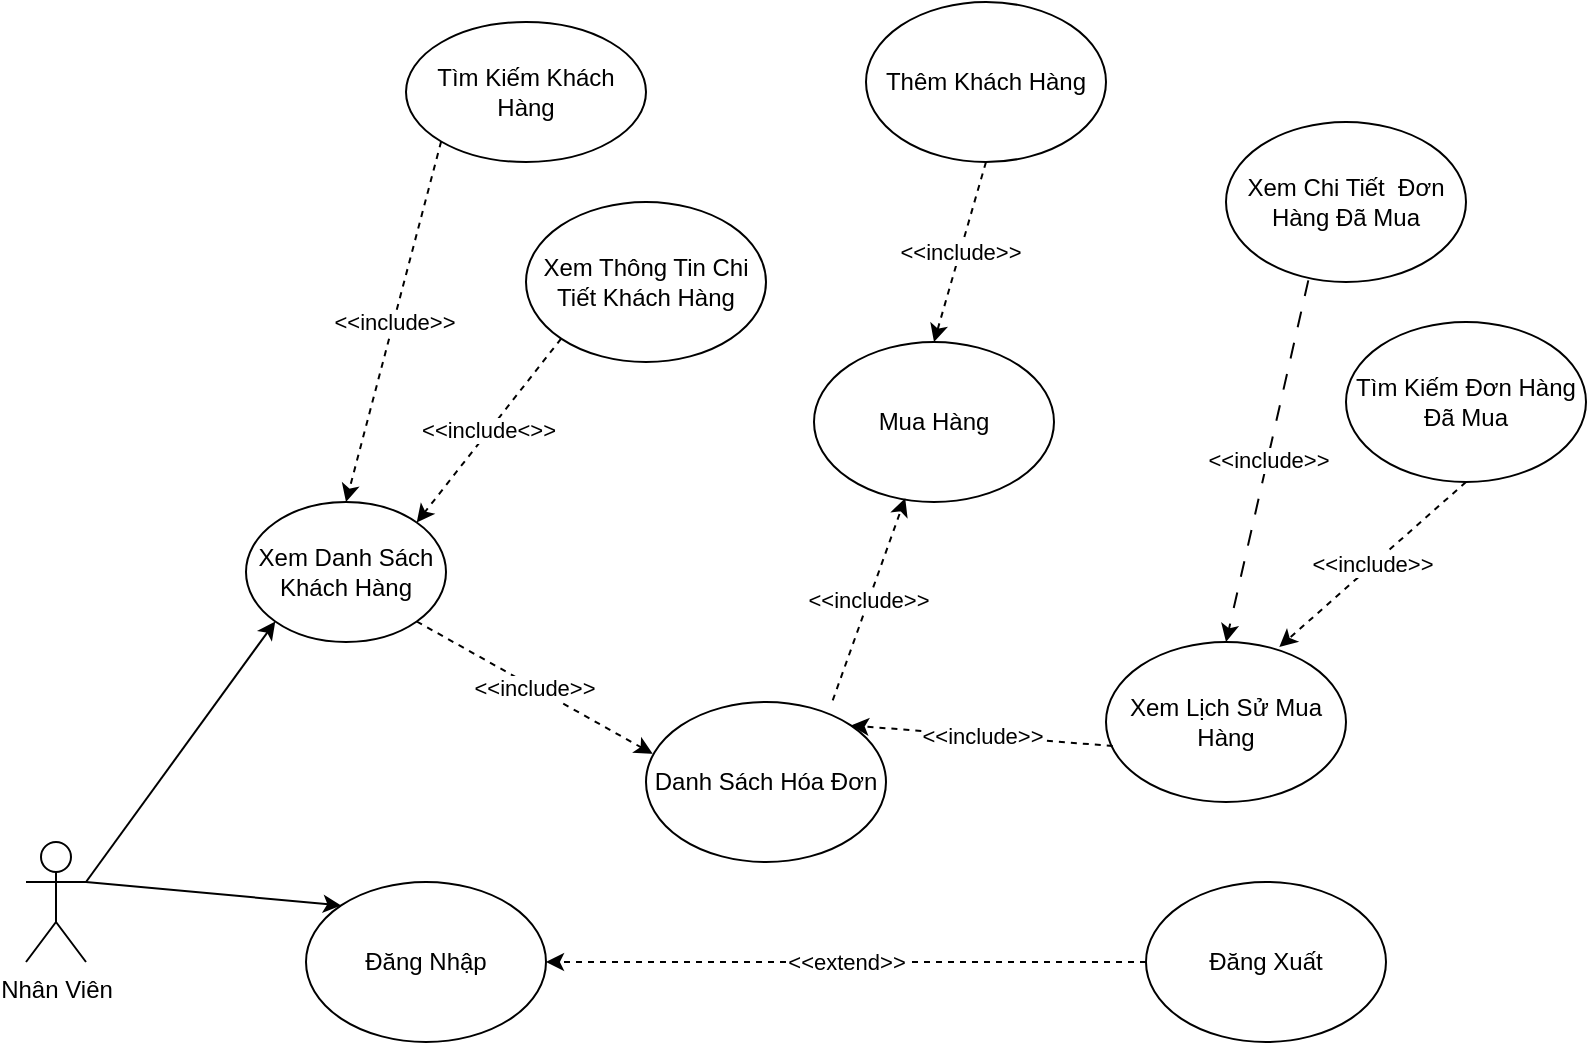 <mxfile version="22.0.4" type="github">
  <diagram name="Trang-1" id="cRhxTb4dwH8EbBF6ad0r">
    <mxGraphModel dx="1250" dy="748" grid="1" gridSize="10" guides="1" tooltips="1" connect="1" arrows="1" fold="1" page="1" pageScale="1" pageWidth="827" pageHeight="1169" math="0" shadow="0">
      <root>
        <mxCell id="0" />
        <mxCell id="1" parent="0" />
        <mxCell id="OS8SzAuIN68yGedKDTT5-3" value="Nhân Viên" style="shape=umlActor;verticalLabelPosition=bottom;verticalAlign=top;html=1;outlineConnect=0;" vertex="1" parent="1">
          <mxGeometry x="20" y="530" width="30" height="60" as="geometry" />
        </mxCell>
        <mxCell id="OS8SzAuIN68yGedKDTT5-9" value="Xem Danh Sách Khách Hàng" style="ellipse;whiteSpace=wrap;html=1;" vertex="1" parent="1">
          <mxGeometry x="130" y="360" width="100" height="70" as="geometry" />
        </mxCell>
        <mxCell id="OS8SzAuIN68yGedKDTT5-15" value="Tìm Kiếm Khách Hàng" style="ellipse;whiteSpace=wrap;html=1;" vertex="1" parent="1">
          <mxGeometry x="210" y="120" width="120" height="70" as="geometry" />
        </mxCell>
        <mxCell id="OS8SzAuIN68yGedKDTT5-18" value="Đăng Nhập" style="ellipse;whiteSpace=wrap;html=1;" vertex="1" parent="1">
          <mxGeometry x="160" y="550" width="120" height="80" as="geometry" />
        </mxCell>
        <mxCell id="OS8SzAuIN68yGedKDTT5-68" value="" style="endArrow=classic;html=1;rounded=0;exitX=1;exitY=0.333;exitDx=0;exitDy=0;exitPerimeter=0;entryX=0;entryY=0;entryDx=0;entryDy=0;" edge="1" parent="1" source="OS8SzAuIN68yGedKDTT5-3" target="OS8SzAuIN68yGedKDTT5-18">
          <mxGeometry width="50" height="50" relative="1" as="geometry">
            <mxPoint x="290" y="580" as="sourcePoint" />
            <mxPoint x="420" y="500" as="targetPoint" />
          </mxGeometry>
        </mxCell>
        <mxCell id="OS8SzAuIN68yGedKDTT5-69" value="Đăng Xuất" style="ellipse;whiteSpace=wrap;html=1;" vertex="1" parent="1">
          <mxGeometry x="580" y="550" width="120" height="80" as="geometry" />
        </mxCell>
        <mxCell id="OS8SzAuIN68yGedKDTT5-70" value="&amp;lt;&amp;lt;extend&amp;gt;&amp;gt;" style="endArrow=classic;html=1;rounded=0;exitX=0;exitY=0.5;exitDx=0;exitDy=0;entryX=1;entryY=0.5;entryDx=0;entryDy=0;dashed=1;" edge="1" parent="1" source="OS8SzAuIN68yGedKDTT5-69" target="OS8SzAuIN68yGedKDTT5-18">
          <mxGeometry width="50" height="50" relative="1" as="geometry">
            <mxPoint x="370" y="720" as="sourcePoint" />
            <mxPoint x="420" y="670" as="targetPoint" />
          </mxGeometry>
        </mxCell>
        <mxCell id="OS8SzAuIN68yGedKDTT5-71" value="" style="endArrow=classic;html=1;rounded=0;entryX=0;entryY=1;entryDx=0;entryDy=0;" edge="1" parent="1" target="OS8SzAuIN68yGedKDTT5-9">
          <mxGeometry width="50" height="50" relative="1" as="geometry">
            <mxPoint x="50" y="550" as="sourcePoint" />
            <mxPoint x="420" y="500" as="targetPoint" />
          </mxGeometry>
        </mxCell>
        <mxCell id="OS8SzAuIN68yGedKDTT5-72" value="Xem Thông Tin Chi Tiết Khách Hàng" style="ellipse;whiteSpace=wrap;html=1;" vertex="1" parent="1">
          <mxGeometry x="270" y="210" width="120" height="80" as="geometry" />
        </mxCell>
        <mxCell id="OS8SzAuIN68yGedKDTT5-73" value="Xem Lịch Sử Mua Hàng" style="ellipse;whiteSpace=wrap;html=1;" vertex="1" parent="1">
          <mxGeometry x="560" y="430" width="120" height="80" as="geometry" />
        </mxCell>
        <mxCell id="OS8SzAuIN68yGedKDTT5-74" value="Xem Chi Tiết&amp;nbsp; Đơn Hàng Đã Mua" style="ellipse;whiteSpace=wrap;html=1;" vertex="1" parent="1">
          <mxGeometry x="620" y="170" width="120" height="80" as="geometry" />
        </mxCell>
        <mxCell id="OS8SzAuIN68yGedKDTT5-76" value="Danh Sách Hóa Đơn" style="ellipse;whiteSpace=wrap;html=1;" vertex="1" parent="1">
          <mxGeometry x="330" y="460" width="120" height="80" as="geometry" />
        </mxCell>
        <mxCell id="OS8SzAuIN68yGedKDTT5-79" value="&amp;lt;&amp;lt;include&amp;gt;&amp;gt;" style="endArrow=classic;html=1;rounded=0;exitX=1;exitY=1;exitDx=0;exitDy=0;entryX=0.028;entryY=0.324;entryDx=0;entryDy=0;entryPerimeter=0;dashed=1;" edge="1" parent="1" source="OS8SzAuIN68yGedKDTT5-9" target="OS8SzAuIN68yGedKDTT5-76">
          <mxGeometry width="50" height="50" relative="1" as="geometry">
            <mxPoint x="370" y="550" as="sourcePoint" />
            <mxPoint x="420" y="500" as="targetPoint" />
          </mxGeometry>
        </mxCell>
        <mxCell id="OS8SzAuIN68yGedKDTT5-81" value="&amp;lt;&amp;lt;include&amp;lt;&amp;gt;&amp;gt;" style="endArrow=classic;html=1;rounded=0;exitX=0;exitY=1;exitDx=0;exitDy=0;entryX=1;entryY=0;entryDx=0;entryDy=0;dashed=1;" edge="1" parent="1" source="OS8SzAuIN68yGedKDTT5-72" target="OS8SzAuIN68yGedKDTT5-9">
          <mxGeometry width="50" height="50" relative="1" as="geometry">
            <mxPoint x="370" y="390" as="sourcePoint" />
            <mxPoint x="420" y="340" as="targetPoint" />
          </mxGeometry>
        </mxCell>
        <mxCell id="OS8SzAuIN68yGedKDTT5-82" value="&amp;lt;&amp;lt;include&amp;gt;&amp;gt;" style="endArrow=classic;html=1;rounded=0;entryX=1;entryY=0;entryDx=0;entryDy=0;exitX=0.028;exitY=0.65;exitDx=0;exitDy=0;exitPerimeter=0;dashed=1;" edge="1" parent="1" source="OS8SzAuIN68yGedKDTT5-73" target="OS8SzAuIN68yGedKDTT5-76">
          <mxGeometry width="50" height="50" relative="1" as="geometry">
            <mxPoint x="370" y="390" as="sourcePoint" />
            <mxPoint x="420" y="340" as="targetPoint" />
          </mxGeometry>
        </mxCell>
        <mxCell id="OS8SzAuIN68yGedKDTT5-84" value="&amp;lt;&amp;lt;include&amp;gt;&amp;gt;" style="endArrow=classic;html=1;rounded=0;exitX=0.343;exitY=0.99;exitDx=0;exitDy=0;exitPerimeter=0;entryX=0.5;entryY=0;entryDx=0;entryDy=0;dashed=1;dashPattern=8 8;" edge="1" parent="1" source="OS8SzAuIN68yGedKDTT5-74" target="OS8SzAuIN68yGedKDTT5-73">
          <mxGeometry width="50" height="50" relative="1" as="geometry">
            <mxPoint x="370" y="390" as="sourcePoint" />
            <mxPoint x="420" y="340" as="targetPoint" />
          </mxGeometry>
        </mxCell>
        <mxCell id="OS8SzAuIN68yGedKDTT5-85" value="&amp;lt;&amp;lt;include&amp;gt;&amp;gt;" style="endArrow=classic;html=1;rounded=0;exitX=0;exitY=1;exitDx=0;exitDy=0;entryX=0.5;entryY=0;entryDx=0;entryDy=0;dashed=1;" edge="1" parent="1" source="OS8SzAuIN68yGedKDTT5-15" target="OS8SzAuIN68yGedKDTT5-9">
          <mxGeometry width="50" height="50" relative="1" as="geometry">
            <mxPoint x="370" y="390" as="sourcePoint" />
            <mxPoint x="420" y="340" as="targetPoint" />
          </mxGeometry>
        </mxCell>
        <mxCell id="OS8SzAuIN68yGedKDTT5-86" value="Tìm Kiếm Đơn Hàng Đã Mua" style="ellipse;whiteSpace=wrap;html=1;" vertex="1" parent="1">
          <mxGeometry x="680" y="270" width="120" height="80" as="geometry" />
        </mxCell>
        <mxCell id="OS8SzAuIN68yGedKDTT5-87" value="&amp;lt;&amp;lt;include&amp;gt;&amp;gt;" style="endArrow=classic;html=1;rounded=0;exitX=0.5;exitY=1;exitDx=0;exitDy=0;entryX=0.722;entryY=0.032;entryDx=0;entryDy=0;entryPerimeter=0;dashed=1;" edge="1" parent="1" source="OS8SzAuIN68yGedKDTT5-86" target="OS8SzAuIN68yGedKDTT5-73">
          <mxGeometry width="50" height="50" relative="1" as="geometry">
            <mxPoint x="370" y="390" as="sourcePoint" />
            <mxPoint x="420" y="340" as="targetPoint" />
          </mxGeometry>
        </mxCell>
        <mxCell id="OS8SzAuIN68yGedKDTT5-91" value="Mua Hàng" style="ellipse;whiteSpace=wrap;html=1;" vertex="1" parent="1">
          <mxGeometry x="414" y="280" width="120" height="80" as="geometry" />
        </mxCell>
        <mxCell id="OS8SzAuIN68yGedKDTT5-92" value="&amp;lt;&amp;lt;include&amp;gt;&amp;gt;" style="endArrow=classic;html=1;rounded=0;entryX=0.38;entryY=0.976;entryDx=0;entryDy=0;entryPerimeter=0;dashed=1;exitX=0.778;exitY=-0.01;exitDx=0;exitDy=0;exitPerimeter=0;" edge="1" parent="1" source="OS8SzAuIN68yGedKDTT5-76" target="OS8SzAuIN68yGedKDTT5-91">
          <mxGeometry width="50" height="50" relative="1" as="geometry">
            <mxPoint x="463.329" y="261.0" as="sourcePoint" />
            <mxPoint x="420" y="340" as="targetPoint" />
          </mxGeometry>
        </mxCell>
        <mxCell id="OS8SzAuIN68yGedKDTT5-93" value="Thêm Khách Hàng" style="ellipse;whiteSpace=wrap;html=1;" vertex="1" parent="1">
          <mxGeometry x="440" y="110" width="120" height="80" as="geometry" />
        </mxCell>
        <mxCell id="OS8SzAuIN68yGedKDTT5-94" value="&amp;lt;&amp;lt;include&amp;gt;&amp;gt;" style="endArrow=classic;html=1;rounded=0;exitX=0.5;exitY=1;exitDx=0;exitDy=0;entryX=0.5;entryY=0;entryDx=0;entryDy=0;dashed=1;" edge="1" parent="1" source="OS8SzAuIN68yGedKDTT5-93" target="OS8SzAuIN68yGedKDTT5-91">
          <mxGeometry width="50" height="50" relative="1" as="geometry">
            <mxPoint x="370" y="390" as="sourcePoint" />
            <mxPoint x="420" y="340" as="targetPoint" />
          </mxGeometry>
        </mxCell>
      </root>
    </mxGraphModel>
  </diagram>
</mxfile>
